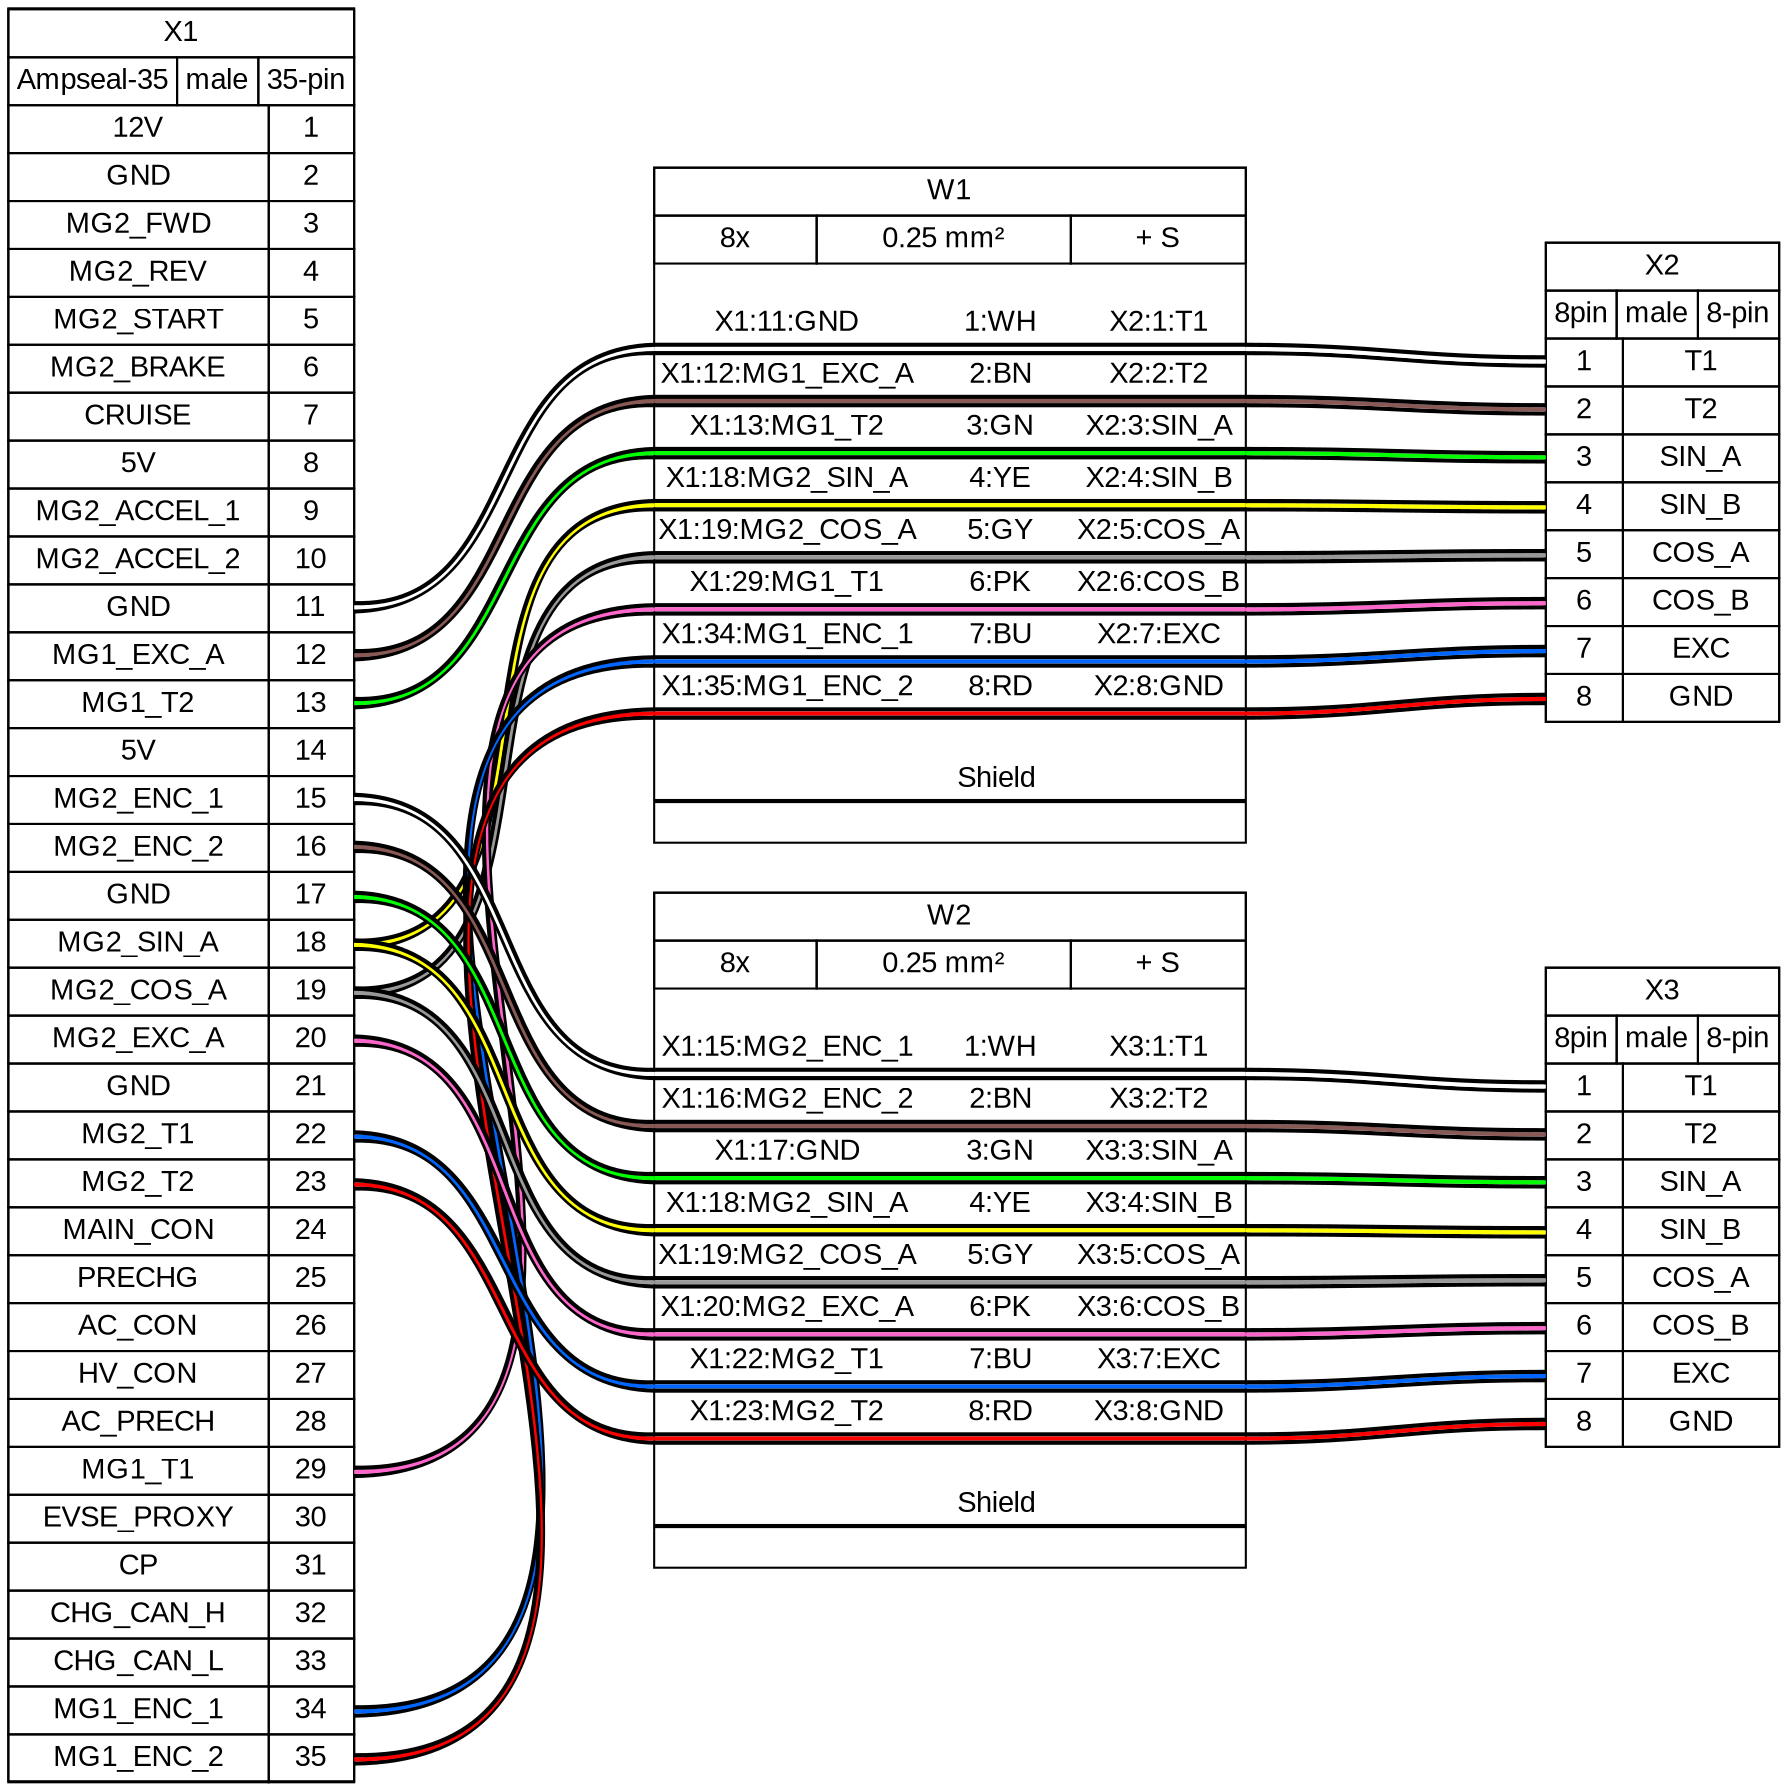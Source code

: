 graph {
// Graph generated by WireViz 0.3.2
// https://github.com/formatc1702/WireViz
	graph [bgcolor="#FFFFFF" fontname=arial nodesep=0.33 rankdir=LR ranksep=2]
	node [fillcolor="#FFFFFF" fontname=arial height=0 margin=0 shape=none style=filled width=0]
	edge [fontname=arial style=bold]
	X1 [label=<
<table border="0" cellspacing="0" cellpadding="0">
 <tr><td>
  <table border="0" cellspacing="0" cellpadding="3" cellborder="1"><tr>
   <td balign="left">X1</td>
  </tr></table>
 </td></tr>
 <tr><td>
  <table border="0" cellspacing="0" cellpadding="3" cellborder="1"><tr>
   <td balign="left">Ampseal-35</td>
   <td balign="left">male</td>
   <td balign="left">35-pin</td>
  </tr></table>
 </td></tr>
 <tr><td>
  <table border="0" cellspacing="0" cellpadding="3" cellborder="1">
   <tr>
    <td>12V</td>
    <td port="p1r">1</td>
   </tr>
   <tr>
    <td>GND</td>
    <td port="p2r">2</td>
   </tr>
   <tr>
    <td>MG2_FWD</td>
    <td port="p3r">3</td>
   </tr>
   <tr>
    <td>MG2_REV</td>
    <td port="p4r">4</td>
   </tr>
   <tr>
    <td>MG2_START</td>
    <td port="p5r">5</td>
   </tr>
   <tr>
    <td>MG2_BRAKE</td>
    <td port="p6r">6</td>
   </tr>
   <tr>
    <td>CRUISE</td>
    <td port="p7r">7</td>
   </tr>
   <tr>
    <td>5V</td>
    <td port="p8r">8</td>
   </tr>
   <tr>
    <td>MG2_ACCEL_1</td>
    <td port="p9r">9</td>
   </tr>
   <tr>
    <td>MG2_ACCEL_2</td>
    <td port="p10r">10</td>
   </tr>
   <tr>
    <td>GND</td>
    <td port="p11r">11</td>
   </tr>
   <tr>
    <td>MG1_EXC_A</td>
    <td port="p12r">12</td>
   </tr>
   <tr>
    <td>MG1_T2</td>
    <td port="p13r">13</td>
   </tr>
   <tr>
    <td>5V</td>
    <td port="p14r">14</td>
   </tr>
   <tr>
    <td>MG2_ENC_1</td>
    <td port="p15r">15</td>
   </tr>
   <tr>
    <td>MG2_ENC_2</td>
    <td port="p16r">16</td>
   </tr>
   <tr>
    <td>GND</td>
    <td port="p17r">17</td>
   </tr>
   <tr>
    <td>MG2_SIN_A</td>
    <td port="p18r">18</td>
   </tr>
   <tr>
    <td>MG2_COS_A</td>
    <td port="p19r">19</td>
   </tr>
   <tr>
    <td>MG2_EXC_A</td>
    <td port="p20r">20</td>
   </tr>
   <tr>
    <td>GND</td>
    <td port="p21r">21</td>
   </tr>
   <tr>
    <td>MG2_T1</td>
    <td port="p22r">22</td>
   </tr>
   <tr>
    <td>MG2_T2</td>
    <td port="p23r">23</td>
   </tr>
   <tr>
    <td>MAIN_CON</td>
    <td port="p24r">24</td>
   </tr>
   <tr>
    <td>PRECHG</td>
    <td port="p25r">25</td>
   </tr>
   <tr>
    <td>AC_CON</td>
    <td port="p26r">26</td>
   </tr>
   <tr>
    <td>HV_CON</td>
    <td port="p27r">27</td>
   </tr>
   <tr>
    <td>AC_PRECH</td>
    <td port="p28r">28</td>
   </tr>
   <tr>
    <td>MG1_T1</td>
    <td port="p29r">29</td>
   </tr>
   <tr>
    <td>EVSE_PROXY</td>
    <td port="p30r">30</td>
   </tr>
   <tr>
    <td>CP</td>
    <td port="p31r">31</td>
   </tr>
   <tr>
    <td>CHG_CAN_H</td>
    <td port="p32r">32</td>
   </tr>
   <tr>
    <td>CHG_CAN_L</td>
    <td port="p33r">33</td>
   </tr>
   <tr>
    <td>MG1_ENC_1</td>
    <td port="p34r">34</td>
   </tr>
   <tr>
    <td>MG1_ENC_2</td>
    <td port="p35r">35</td>
   </tr>
  </table>
 </td></tr>
</table>
> fillcolor="#FFFFFF" shape=box style=filled]
	X2 [label=<
<table border="0" cellspacing="0" cellpadding="0">
 <tr><td>
  <table border="0" cellspacing="0" cellpadding="3" cellborder="1"><tr>
   <td balign="left">X2</td>
  </tr></table>
 </td></tr>
 <tr><td>
  <table border="0" cellspacing="0" cellpadding="3" cellborder="1"><tr>
   <td balign="left">8pin</td>
   <td balign="left">male</td>
   <td balign="left">8-pin</td>
  </tr></table>
 </td></tr>
 <tr><td>
  <table border="0" cellspacing="0" cellpadding="3" cellborder="1">
   <tr>
    <td port="p1l">1</td>
    <td>T1</td>
   </tr>
   <tr>
    <td port="p2l">2</td>
    <td>T2</td>
   </tr>
   <tr>
    <td port="p3l">3</td>
    <td>SIN_A</td>
   </tr>
   <tr>
    <td port="p4l">4</td>
    <td>SIN_B</td>
   </tr>
   <tr>
    <td port="p5l">5</td>
    <td>COS_A</td>
   </tr>
   <tr>
    <td port="p6l">6</td>
    <td>COS_B</td>
   </tr>
   <tr>
    <td port="p7l">7</td>
    <td>EXC</td>
   </tr>
   <tr>
    <td port="p8l">8</td>
    <td>GND</td>
   </tr>
  </table>
 </td></tr>
</table>
> fillcolor="#FFFFFF" shape=box style=filled]
	X3 [label=<
<table border="0" cellspacing="0" cellpadding="0">
 <tr><td>
  <table border="0" cellspacing="0" cellpadding="3" cellborder="1"><tr>
   <td balign="left">X3</td>
  </tr></table>
 </td></tr>
 <tr><td>
  <table border="0" cellspacing="0" cellpadding="3" cellborder="1"><tr>
   <td balign="left">8pin</td>
   <td balign="left">male</td>
   <td balign="left">8-pin</td>
  </tr></table>
 </td></tr>
 <tr><td>
  <table border="0" cellspacing="0" cellpadding="3" cellborder="1">
   <tr>
    <td port="p1l">1</td>
    <td>T1</td>
   </tr>
   <tr>
    <td port="p2l">2</td>
    <td>T2</td>
   </tr>
   <tr>
    <td port="p3l">3</td>
    <td>SIN_A</td>
   </tr>
   <tr>
    <td port="p4l">4</td>
    <td>SIN_B</td>
   </tr>
   <tr>
    <td port="p5l">5</td>
    <td>COS_A</td>
   </tr>
   <tr>
    <td port="p6l">6</td>
    <td>COS_B</td>
   </tr>
   <tr>
    <td port="p7l">7</td>
    <td>EXC</td>
   </tr>
   <tr>
    <td port="p8l">8</td>
    <td>GND</td>
   </tr>
  </table>
 </td></tr>
</table>
> fillcolor="#FFFFFF" shape=box style=filled]
	edge [color="#000000:#ffffff:#000000"]
	X1:p11r:e -- W1:w1:w
	W1:w1:e -- X2:p1l:w
	edge [color="#000000:#895956:#000000"]
	X1:p12r:e -- W1:w2:w
	W1:w2:e -- X2:p2l:w
	edge [color="#000000:#00ff00:#000000"]
	X1:p13r:e -- W1:w3:w
	W1:w3:e -- X2:p3l:w
	edge [color="#000000:#ffff00:#000000"]
	X1:p18r:e -- W1:w4:w
	W1:w4:e -- X2:p4l:w
	edge [color="#000000:#999999:#000000"]
	X1:p19r:e -- W1:w5:w
	W1:w5:e -- X2:p5l:w
	edge [color="#000000:#ff66cc:#000000"]
	X1:p29r:e -- W1:w6:w
	W1:w6:e -- X2:p6l:w
	edge [color="#000000:#0066ff:#000000"]
	X1:p34r:e -- W1:w7:w
	W1:w7:e -- X2:p7l:w
	edge [color="#000000:#ff0000:#000000"]
	X1:p35r:e -- W1:w8:w
	W1:w8:e -- X2:p8l:w
	W1 [label=<
<table border="0" cellspacing="0" cellpadding="0">
 <tr><td>
  <table border="0" cellspacing="0" cellpadding="3" cellborder="1"><tr>
   <td balign="left">W1</td>
  </tr></table>
 </td></tr>
 <tr><td>
  <table border="0" cellspacing="0" cellpadding="3" cellborder="1"><tr>
   <td balign="left">8x</td>
   <td balign="left">0.25 mm²</td>
   <td balign="left">+ S</td>
  </tr></table>
 </td></tr>
 <tr><td>
  <table border="0" cellspacing="0" cellborder="0">
   <tr><td>&nbsp;</td></tr>
   <tr>
    <td>X1:11:GND</td>
    <td>
     1:WH
    </td>
    <td>X2:1:T1</td>
   </tr>
   <tr>
    <td colspan="3" border="0" cellspacing="0" cellpadding="0" port="w1" height="6">
     <table cellspacing="0" cellborder="0" border="0">
      <tr><td colspan="3" cellpadding="0" height="2" bgcolor="#000000" border="0"></td></tr>
      <tr><td colspan="3" cellpadding="0" height="2" bgcolor="#ffffff" border="0"></td></tr>
      <tr><td colspan="3" cellpadding="0" height="2" bgcolor="#000000" border="0"></td></tr>
     </table>
    </td>
   </tr>
   <tr>
    <td>X1:12:MG1_EXC_A</td>
    <td>
     2:BN
    </td>
    <td>X2:2:T2</td>
   </tr>
   <tr>
    <td colspan="3" border="0" cellspacing="0" cellpadding="0" port="w2" height="6">
     <table cellspacing="0" cellborder="0" border="0">
      <tr><td colspan="3" cellpadding="0" height="2" bgcolor="#000000" border="0"></td></tr>
      <tr><td colspan="3" cellpadding="0" height="2" bgcolor="#895956" border="0"></td></tr>
      <tr><td colspan="3" cellpadding="0" height="2" bgcolor="#000000" border="0"></td></tr>
     </table>
    </td>
   </tr>
   <tr>
    <td>X1:13:MG1_T2</td>
    <td>
     3:GN
    </td>
    <td>X2:3:SIN_A</td>
   </tr>
   <tr>
    <td colspan="3" border="0" cellspacing="0" cellpadding="0" port="w3" height="6">
     <table cellspacing="0" cellborder="0" border="0">
      <tr><td colspan="3" cellpadding="0" height="2" bgcolor="#000000" border="0"></td></tr>
      <tr><td colspan="3" cellpadding="0" height="2" bgcolor="#00ff00" border="0"></td></tr>
      <tr><td colspan="3" cellpadding="0" height="2" bgcolor="#000000" border="0"></td></tr>
     </table>
    </td>
   </tr>
   <tr>
    <td>X1:18:MG2_SIN_A</td>
    <td>
     4:YE
    </td>
    <td>X2:4:SIN_B</td>
   </tr>
   <tr>
    <td colspan="3" border="0" cellspacing="0" cellpadding="0" port="w4" height="6">
     <table cellspacing="0" cellborder="0" border="0">
      <tr><td colspan="3" cellpadding="0" height="2" bgcolor="#000000" border="0"></td></tr>
      <tr><td colspan="3" cellpadding="0" height="2" bgcolor="#ffff00" border="0"></td></tr>
      <tr><td colspan="3" cellpadding="0" height="2" bgcolor="#000000" border="0"></td></tr>
     </table>
    </td>
   </tr>
   <tr>
    <td>X1:19:MG2_COS_A</td>
    <td>
     5:GY
    </td>
    <td>X2:5:COS_A</td>
   </tr>
   <tr>
    <td colspan="3" border="0" cellspacing="0" cellpadding="0" port="w5" height="6">
     <table cellspacing="0" cellborder="0" border="0">
      <tr><td colspan="3" cellpadding="0" height="2" bgcolor="#000000" border="0"></td></tr>
      <tr><td colspan="3" cellpadding="0" height="2" bgcolor="#999999" border="0"></td></tr>
      <tr><td colspan="3" cellpadding="0" height="2" bgcolor="#000000" border="0"></td></tr>
     </table>
    </td>
   </tr>
   <tr>
    <td>X1:29:MG1_T1</td>
    <td>
     6:PK
    </td>
    <td>X2:6:COS_B</td>
   </tr>
   <tr>
    <td colspan="3" border="0" cellspacing="0" cellpadding="0" port="w6" height="6">
     <table cellspacing="0" cellborder="0" border="0">
      <tr><td colspan="3" cellpadding="0" height="2" bgcolor="#000000" border="0"></td></tr>
      <tr><td colspan="3" cellpadding="0" height="2" bgcolor="#ff66cc" border="0"></td></tr>
      <tr><td colspan="3" cellpadding="0" height="2" bgcolor="#000000" border="0"></td></tr>
     </table>
    </td>
   </tr>
   <tr>
    <td>X1:34:MG1_ENC_1</td>
    <td>
     7:BU
    </td>
    <td>X2:7:EXC</td>
   </tr>
   <tr>
    <td colspan="3" border="0" cellspacing="0" cellpadding="0" port="w7" height="6">
     <table cellspacing="0" cellborder="0" border="0">
      <tr><td colspan="3" cellpadding="0" height="2" bgcolor="#000000" border="0"></td></tr>
      <tr><td colspan="3" cellpadding="0" height="2" bgcolor="#0066ff" border="0"></td></tr>
      <tr><td colspan="3" cellpadding="0" height="2" bgcolor="#000000" border="0"></td></tr>
     </table>
    </td>
   </tr>
   <tr>
    <td>X1:35:MG1_ENC_2</td>
    <td>
     8:RD
    </td>
    <td>X2:8:GND</td>
   </tr>
   <tr>
    <td colspan="3" border="0" cellspacing="0" cellpadding="0" port="w8" height="6">
     <table cellspacing="0" cellborder="0" border="0">
      <tr><td colspan="3" cellpadding="0" height="2" bgcolor="#000000" border="0"></td></tr>
      <tr><td colspan="3" cellpadding="0" height="2" bgcolor="#ff0000" border="0"></td></tr>
      <tr><td colspan="3" cellpadding="0" height="2" bgcolor="#000000" border="0"></td></tr>
     </table>
    </td>
   </tr>
   <tr><td>&nbsp;</td></tr>
   <tr>
    <td><!-- s_in --></td>
    <td>Shield</td>
    <td><!-- s_out --></td>
   </tr>
   <tr><td colspan="3" cellpadding="0" height="2" bgcolor="#000000" border="0" port="ws"></td></tr>
   <tr><td>&nbsp;</td></tr>
  </table>
 </td></tr>
</table>
> fillcolor="#FFFFFF" shape=box style=filled]
	edge [color="#000000:#ffffff:#000000"]
	X1:p15r:e -- W2:w1:w
	W2:w1:e -- X3:p1l:w
	edge [color="#000000:#895956:#000000"]
	X1:p16r:e -- W2:w2:w
	W2:w2:e -- X3:p2l:w
	edge [color="#000000:#00ff00:#000000"]
	X1:p17r:e -- W2:w3:w
	W2:w3:e -- X3:p3l:w
	edge [color="#000000:#ffff00:#000000"]
	X1:p18r:e -- W2:w4:w
	W2:w4:e -- X3:p4l:w
	edge [color="#000000:#999999:#000000"]
	X1:p19r:e -- W2:w5:w
	W2:w5:e -- X3:p5l:w
	edge [color="#000000:#ff66cc:#000000"]
	X1:p20r:e -- W2:w6:w
	W2:w6:e -- X3:p6l:w
	edge [color="#000000:#0066ff:#000000"]
	X1:p22r:e -- W2:w7:w
	W2:w7:e -- X3:p7l:w
	edge [color="#000000:#ff0000:#000000"]
	X1:p23r:e -- W2:w8:w
	W2:w8:e -- X3:p8l:w
	W2 [label=<
<table border="0" cellspacing="0" cellpadding="0">
 <tr><td>
  <table border="0" cellspacing="0" cellpadding="3" cellborder="1"><tr>
   <td balign="left">W2</td>
  </tr></table>
 </td></tr>
 <tr><td>
  <table border="0" cellspacing="0" cellpadding="3" cellborder="1"><tr>
   <td balign="left">8x</td>
   <td balign="left">0.25 mm²</td>
   <td balign="left">+ S</td>
  </tr></table>
 </td></tr>
 <tr><td>
  <table border="0" cellspacing="0" cellborder="0">
   <tr><td>&nbsp;</td></tr>
   <tr>
    <td>X1:15:MG2_ENC_1</td>
    <td>
     1:WH
    </td>
    <td>X3:1:T1</td>
   </tr>
   <tr>
    <td colspan="3" border="0" cellspacing="0" cellpadding="0" port="w1" height="6">
     <table cellspacing="0" cellborder="0" border="0">
      <tr><td colspan="3" cellpadding="0" height="2" bgcolor="#000000" border="0"></td></tr>
      <tr><td colspan="3" cellpadding="0" height="2" bgcolor="#ffffff" border="0"></td></tr>
      <tr><td colspan="3" cellpadding="0" height="2" bgcolor="#000000" border="0"></td></tr>
     </table>
    </td>
   </tr>
   <tr>
    <td>X1:16:MG2_ENC_2</td>
    <td>
     2:BN
    </td>
    <td>X3:2:T2</td>
   </tr>
   <tr>
    <td colspan="3" border="0" cellspacing="0" cellpadding="0" port="w2" height="6">
     <table cellspacing="0" cellborder="0" border="0">
      <tr><td colspan="3" cellpadding="0" height="2" bgcolor="#000000" border="0"></td></tr>
      <tr><td colspan="3" cellpadding="0" height="2" bgcolor="#895956" border="0"></td></tr>
      <tr><td colspan="3" cellpadding="0" height="2" bgcolor="#000000" border="0"></td></tr>
     </table>
    </td>
   </tr>
   <tr>
    <td>X1:17:GND</td>
    <td>
     3:GN
    </td>
    <td>X3:3:SIN_A</td>
   </tr>
   <tr>
    <td colspan="3" border="0" cellspacing="0" cellpadding="0" port="w3" height="6">
     <table cellspacing="0" cellborder="0" border="0">
      <tr><td colspan="3" cellpadding="0" height="2" bgcolor="#000000" border="0"></td></tr>
      <tr><td colspan="3" cellpadding="0" height="2" bgcolor="#00ff00" border="0"></td></tr>
      <tr><td colspan="3" cellpadding="0" height="2" bgcolor="#000000" border="0"></td></tr>
     </table>
    </td>
   </tr>
   <tr>
    <td>X1:18:MG2_SIN_A</td>
    <td>
     4:YE
    </td>
    <td>X3:4:SIN_B</td>
   </tr>
   <tr>
    <td colspan="3" border="0" cellspacing="0" cellpadding="0" port="w4" height="6">
     <table cellspacing="0" cellborder="0" border="0">
      <tr><td colspan="3" cellpadding="0" height="2" bgcolor="#000000" border="0"></td></tr>
      <tr><td colspan="3" cellpadding="0" height="2" bgcolor="#ffff00" border="0"></td></tr>
      <tr><td colspan="3" cellpadding="0" height="2" bgcolor="#000000" border="0"></td></tr>
     </table>
    </td>
   </tr>
   <tr>
    <td>X1:19:MG2_COS_A</td>
    <td>
     5:GY
    </td>
    <td>X3:5:COS_A</td>
   </tr>
   <tr>
    <td colspan="3" border="0" cellspacing="0" cellpadding="0" port="w5" height="6">
     <table cellspacing="0" cellborder="0" border="0">
      <tr><td colspan="3" cellpadding="0" height="2" bgcolor="#000000" border="0"></td></tr>
      <tr><td colspan="3" cellpadding="0" height="2" bgcolor="#999999" border="0"></td></tr>
      <tr><td colspan="3" cellpadding="0" height="2" bgcolor="#000000" border="0"></td></tr>
     </table>
    </td>
   </tr>
   <tr>
    <td>X1:20:MG2_EXC_A</td>
    <td>
     6:PK
    </td>
    <td>X3:6:COS_B</td>
   </tr>
   <tr>
    <td colspan="3" border="0" cellspacing="0" cellpadding="0" port="w6" height="6">
     <table cellspacing="0" cellborder="0" border="0">
      <tr><td colspan="3" cellpadding="0" height="2" bgcolor="#000000" border="0"></td></tr>
      <tr><td colspan="3" cellpadding="0" height="2" bgcolor="#ff66cc" border="0"></td></tr>
      <tr><td colspan="3" cellpadding="0" height="2" bgcolor="#000000" border="0"></td></tr>
     </table>
    </td>
   </tr>
   <tr>
    <td>X1:22:MG2_T1</td>
    <td>
     7:BU
    </td>
    <td>X3:7:EXC</td>
   </tr>
   <tr>
    <td colspan="3" border="0" cellspacing="0" cellpadding="0" port="w7" height="6">
     <table cellspacing="0" cellborder="0" border="0">
      <tr><td colspan="3" cellpadding="0" height="2" bgcolor="#000000" border="0"></td></tr>
      <tr><td colspan="3" cellpadding="0" height="2" bgcolor="#0066ff" border="0"></td></tr>
      <tr><td colspan="3" cellpadding="0" height="2" bgcolor="#000000" border="0"></td></tr>
     </table>
    </td>
   </tr>
   <tr>
    <td>X1:23:MG2_T2</td>
    <td>
     8:RD
    </td>
    <td>X3:8:GND</td>
   </tr>
   <tr>
    <td colspan="3" border="0" cellspacing="0" cellpadding="0" port="w8" height="6">
     <table cellspacing="0" cellborder="0" border="0">
      <tr><td colspan="3" cellpadding="0" height="2" bgcolor="#000000" border="0"></td></tr>
      <tr><td colspan="3" cellpadding="0" height="2" bgcolor="#ff0000" border="0"></td></tr>
      <tr><td colspan="3" cellpadding="0" height="2" bgcolor="#000000" border="0"></td></tr>
     </table>
    </td>
   </tr>
   <tr><td>&nbsp;</td></tr>
   <tr>
    <td><!-- s_in --></td>
    <td>Shield</td>
    <td><!-- s_out --></td>
   </tr>
   <tr><td colspan="3" cellpadding="0" height="2" bgcolor="#000000" border="0" port="ws"></td></tr>
   <tr><td>&nbsp;</td></tr>
  </table>
 </td></tr>
</table>
> fillcolor="#FFFFFF" shape=box style=filled]
}
